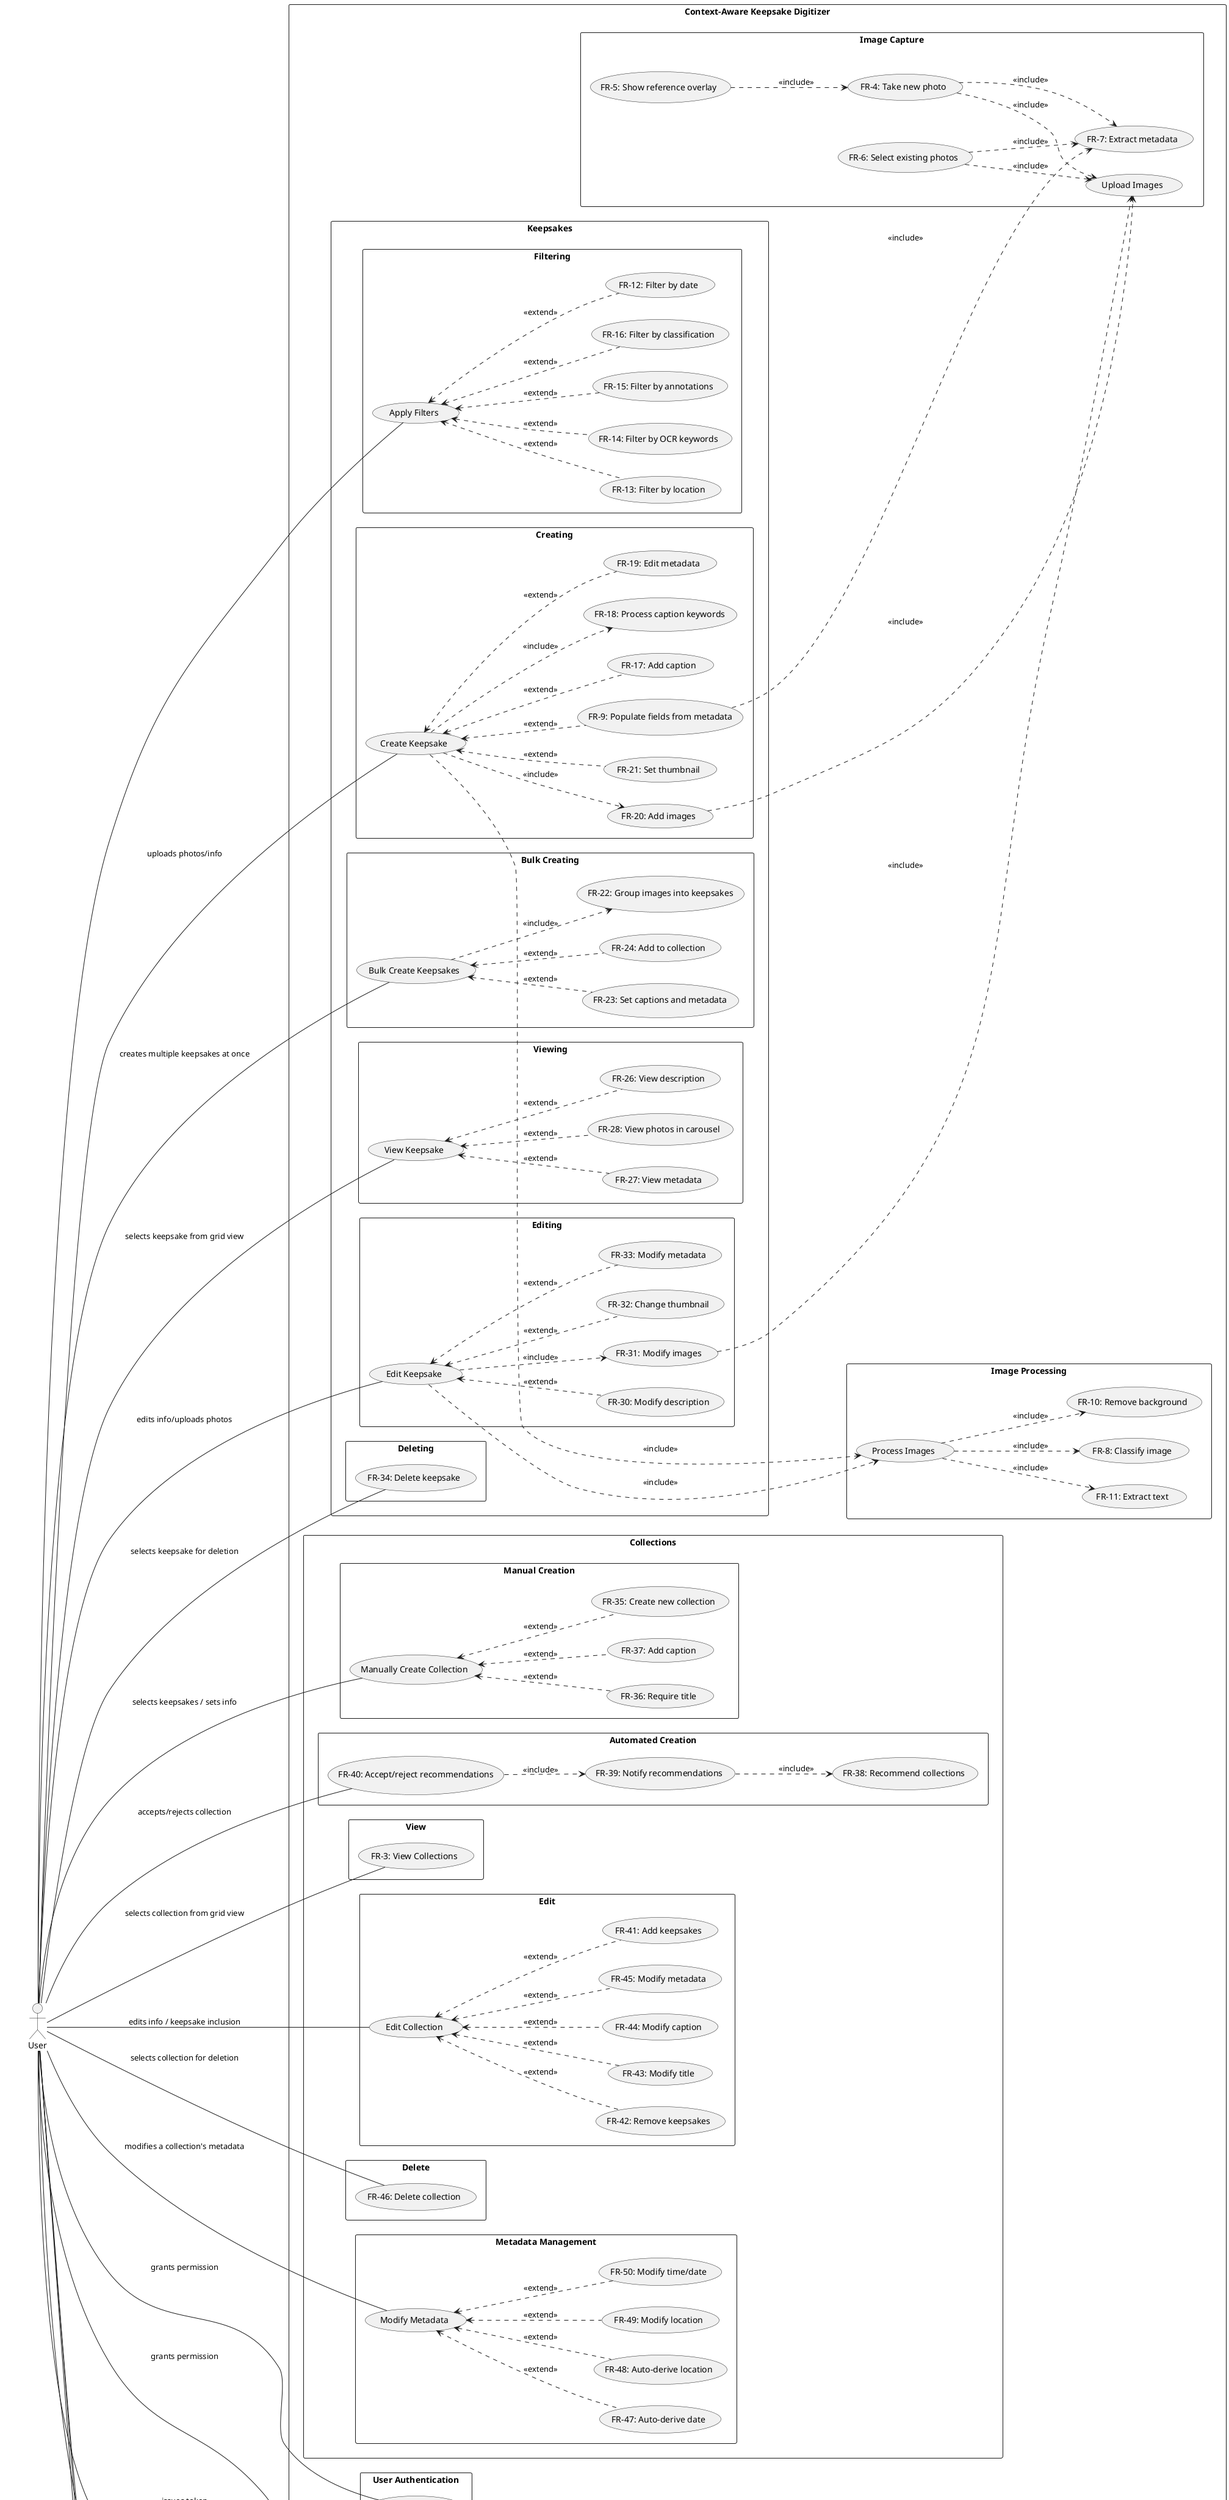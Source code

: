 ' NOTE: we may need to split this into separate diagrams where possible...
' it's going to be huge

@startuml Use Case
left to right direction
skinparam packageStyle rectangle

' Actors
actor User
actor "SSO Provider" as SSO << External System >>

' Packages/Use Cases
rectangle "Context-Aware Keepsake Digitizer" {
    package "User Authentication" {
        usecase "FR-1: Register" as FR1
        usecase "FR-2: Login" as FR2
    }

    package "Image Capture" {
        usecase "Upload Images"
        usecase "FR-4: Take new photo" as FR4
        usecase "FR-5: Show reference overlay" as FR5
        usecase "FR-6: Select existing photos" as FR6
        usecase "FR-7: Extract metadata" as FR7
    }

    package "Image Processing" {
        usecase "Process Images"
        usecase "FR-8: Classify image" as FR8
        usecase "FR-10: Remove background" as FR10
        usecase "FR-11: Extract text" as FR11
    }
 
    package "Keepsakes" {
        package "Filtering" {
            usecase "Apply Filters" as Filter  
            usecase "FR-12: Filter by date" as FR12
            usecase "FR-13: Filter by location" as FR13
            usecase "FR-14: Filter by OCR keywords" as FR14
            usecase "FR-15: Filter by annotations" as FR15
            usecase "FR-16: Filter by classification" as FR16
        }
        package "Creating" {
            usecase "Create Keepsake" 
            usecase "FR-9: Populate fields from metadata" as FR9
            usecase "FR-17: Add caption" as FR17
            usecase "FR-18: Process caption keywords" as FR18
            usecase "FR-19: Edit metadata" as FR19
            usecase "FR-20: Add images" as FR20
            usecase "FR-21: Set thumbnail" as FR21
        }
        package "Bulk Creating" {
            usecase "Bulk Create Keepsakes" 
            usecase "FR-22: Group images into keepsakes" as FR22
            usecase "FR-23: Set captions and metadata" as FR23
            usecase "FR-24: Add to collection" as FR24
        }
        package "Viewing" {
            usecase "View Keepsake"
            usecase "FR-26: View description" as FR26
            usecase "FR-27: View metadata" as FR27
            usecase "FR-28: View photos in carousel" as FR28
        }
        package "Editing" {
            usecase "Edit Keepsake"
            usecase "FR-30: Modify description" as FR30
            usecase "FR-31: Modify images" as FR31
            usecase "FR-32: Change thumbnail" as FR32
            usecase "FR-33: Modify metadata" as FR33
        }
        package "Deleting" {
            usecase "FR-34: Delete keepsake" as FR34
        }
    }

    package "Collections" {
        package "Manual Creation" {
            usecase "Manually Create Collection"
            usecase "FR-35: Create new collection" as FR35
            usecase "FR-36: Require title" as FR36
            usecase "FR-37: Add caption" as FR37
        }
        package "Automated Creation" {
            usecase "FR-38: Recommend collections" as FR38
            usecase "FR-39: Notify recommendations" as FR39
            usecase "FR-40: Accept/reject recommendations" as FR40
        }
        package "View" {
            usecase "FR-3: View Collections" as FR3
        }
        package "Edit" {
            usecase "Edit Collection"
            usecase "FR-41: Add keepsakes" as FR41
            usecase "FR-42: Remove keepsakes" as FR42
            usecase "FR-43: Modify title" as FR43
            usecase "FR-44: Modify caption" as FR44
            usecase "FR-45: Modify metadata" as FR45
        }
        package "Delete" {
            usecase "FR-46: Delete collection" as FR46
        }
        package "Metadata Management" {
            usecase "Modify Metadata"
            usecase "FR-47: Auto-derive date" as FR47
            usecase "FR-48: Auto-derive location" as FR48
            usecase "FR-49: Modify location" as FR49
            usecase "FR-50: Modify time/date" as FR50
        }
    }

    package "Visualization" {
        package "Map Features" {
            usecase "View Map"
            usecase "FR-51: Show collections on map" as FR51
            usecase "FR-52: Click markers to view" as FR52
        }
        package "Content Generation" {
            usecase "FR-53: Generate collages" as FR53
        }
    }

    package "Integrations" {
        package "Sharing" {
            usecase "FR-54: Share keepsakes" as FR54
            usecase "FR-55: Share collages" as FR55
        }
        package "Notifications" {
            usecase "FR-56: Special day reminders" as FR56
        }
    }
}

' User interactions
User --- (FR1) : grants permission
User --- (FR2) : grants permission 
User --- (Filter)
User --- (Create Keepsake) : uploads photos/info
User --- (Edit Keepsake) : edits info/uploads photos
User --- (View Keepsake) : selects keepsake from grid view
User --- (FR34) : selects keepsake for deletion
User --- (FR3) : selects collection from grid view
User --- (Manually Create Collection) : selects keepsakes / sets info
User --- (FR40) : accepts/rejects collection
User --- (Edit Collection) : edits info / keepsake inclusion
User --- (FR46) : selects collection for deletion
User --- (FR55) : shares a collage to social media
User --- (FR54) : shares a keepsake to social media
User --- (View Map) : views the map
User --- (FR53) : generate a collage for a collection
User --- (Modify Metadata) : modifies a collection's metadata
User --- (FR56) : views reminders from push notifications
User --- (Bulk Create Keepsakes) : creates multiple keepsakes at once

' SSO interactions
SSO --- (FR1) : issues token
SSO --- (FR2) : issues token
(FR1) .> (FR2) : <<include>>

' Image Capture
(FR5) .-> (FR4) : <<include>>
(FR4) .-> (FR7) : <<include>>
(FR6) .-> (FR7) : <<include>>
(FR4) .-> (Upload Images) : <<include>>
(FR6) .-> (Upload Images) : <<include>>

' Image Processing
(Process Images) .-> (FR8) : <<include>>
(Process Images) .-> (FR10) : <<include>>
(Process Images) .-> (FR11) : <<include>>

' Keepsake Filters
(Filter) <-. (FR12) : <<extend>>
(Filter) <-. (FR13) : <<extend>>
(Filter) <-. (FR14) : <<extend>>
(Filter) <-. (FR15) : <<extend>>
(Filter) <-. (FR16) : <<extend>>

' Create Keepsake
(Create Keepsake) <-. (FR17) : <<extend>>
(Create Keepsake) <-. (FR19) : <<extend>>
(Create Keepsake) .-> (FR20) : <<include>>
(Create Keepsake) <-. (FR21) : <<extend>>
(Create Keepsake) <-. (FR9) : <<extend>>
(Create Keepsake) .-> (FR18) : <<include>>

' Bulk Create
(Bulk Create Keepsakes) .-> (FR22) : <<include>>
(Bulk Create Keepsakes) <-. (FR23) : <<extend>>
(Bulk Create Keepsakes) <-. (FR24) : <<extend>>

' View Keepsake
(View Keepsake) <-. (FR26) : <<extend>>
(View Keepsake) <-. (FR27) : <<extend>>
(View Keepsake) <-. (FR28) : <<extend>>

' Edit Keepsake
(Edit Keepsake) <-. (FR30) : <<extend>>
(Edit Keepsake) .-> (FR31) : <<include>>
(Edit Keepsake) <-. (FR32) : <<extend>>
(Edit Keepsake) <-. (FR33) : <<extend>>

' Manually Create Collection
(Manually Create Collection) <-. (FR35) : <<extend>>
(Manually Create Collection) <-. (FR36) : <<extend>>
(Manually Create Collection) <-. (FR37) : <<extend>>

' System Recommended Collection
(FR40) .-> (FR39) : <<include>>
(FR39) .-> (FR38) : <<include>>

' Editing Collections
(Edit Collection) <-. (FR41) : <<extend>>
(Edit Collection) <-. (FR42) : <<extend>>
(Edit Collection) <-. (FR43) : <<extend>>
(Edit Collection) <-. (FR44) : <<extend>>
(Edit Collection) <-. (FR45) : <<extend>>

' Modify Metadata
(Modify Metadata) <-. (FR47) : <<extend>>
(Modify Metadata) <-. (FR48) : <<extend>>
(Modify Metadata) <-. (FR49) : <<extend>>
(Modify Metadata) <-. (FR50) : <<extend>>

' View Map
(View Map) .-> (FR51) : <<include>>
(View Map) <-. (FR52) : <<extend>>

' Inter-package interactions 
' NOTE: the more dashes, the longer the arrow 
' (gives some visual separation)
(Create Keepsake) .--> (Process Images) : <<include>>
(FR20) .--> (Upload Images) : <<include>>
(FR9) .--> (FR7) : <<include>>
(Edit Keepsake) .--> (Process Images) : <<include>>
(FR31) .--> (Upload Images) : <<include>>
' (FR53) <-. (FR55) : <<extend>>

@enduml
